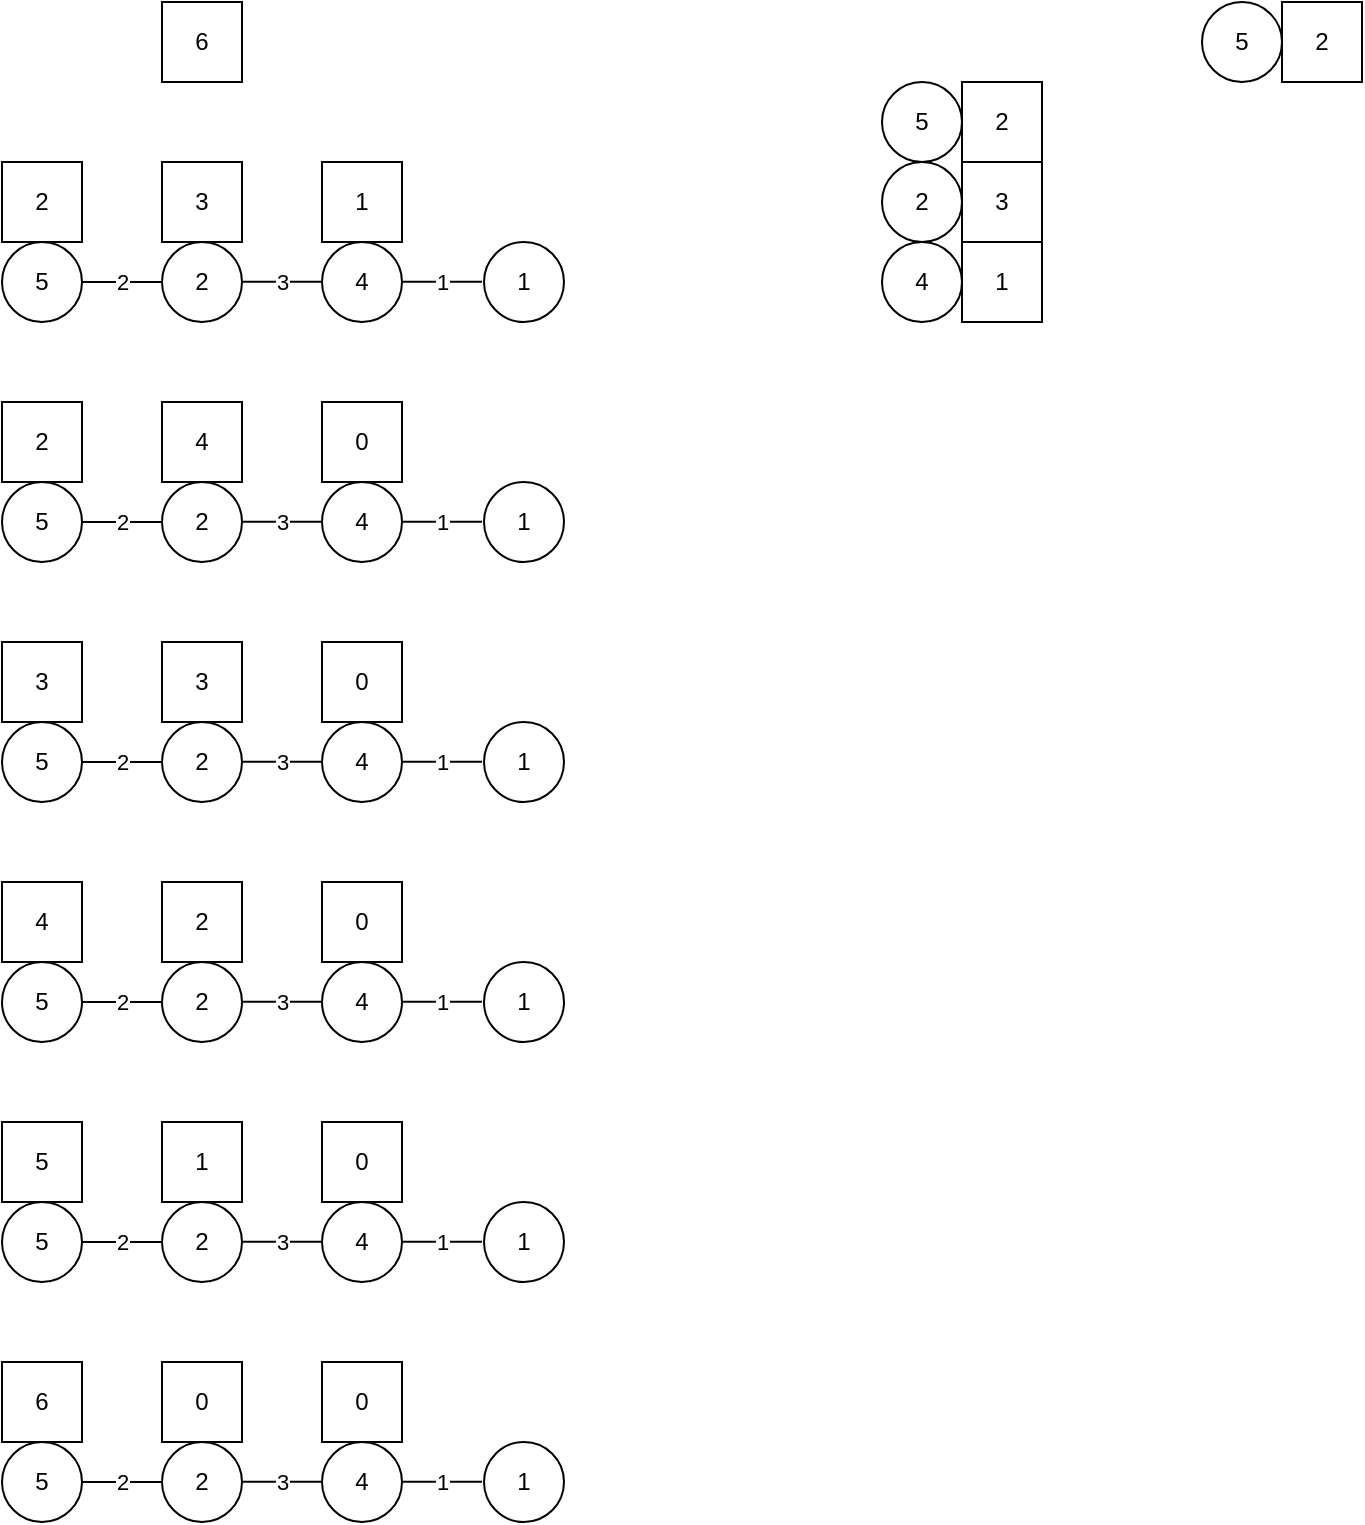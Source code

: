 <mxfile version="13.7.9" type="device"><diagram id="RBVxIJonJxKi0FNwwtUk" name="페이지-1"><mxGraphModel dx="434" dy="322" grid="1" gridSize="10" guides="1" tooltips="1" connect="1" arrows="1" fold="1" page="1" pageScale="1" pageWidth="10000" pageHeight="10000" math="0" shadow="0"><root><mxCell id="0"/><mxCell id="1" parent="0"/><mxCell id="TxScTEgRv560GxMOjIKQ-1" value="5" style="ellipse;whiteSpace=wrap;html=1;aspect=fixed;" parent="1" vertex="1"><mxGeometry x="360" y="400" width="40" height="40" as="geometry"/></mxCell><mxCell id="TxScTEgRv560GxMOjIKQ-2" value="2" style="ellipse;whiteSpace=wrap;html=1;aspect=fixed;" parent="1" vertex="1"><mxGeometry x="440" y="400" width="40" height="40" as="geometry"/></mxCell><mxCell id="TxScTEgRv560GxMOjIKQ-3" value="4" style="ellipse;whiteSpace=wrap;html=1;aspect=fixed;" parent="1" vertex="1"><mxGeometry x="520" y="400" width="40" height="40" as="geometry"/></mxCell><mxCell id="TxScTEgRv560GxMOjIKQ-4" value="1" style="ellipse;whiteSpace=wrap;html=1;aspect=fixed;" parent="1" vertex="1"><mxGeometry x="601" y="400" width="40" height="40" as="geometry"/></mxCell><mxCell id="TxScTEgRv560GxMOjIKQ-5" value="2" style="endArrow=none;html=1;exitX=1;exitY=0.5;exitDx=0;exitDy=0;entryX=0;entryY=0.5;entryDx=0;entryDy=0;" parent="1" source="TxScTEgRv560GxMOjIKQ-1" target="TxScTEgRv560GxMOjIKQ-2" edge="1"><mxGeometry width="50" height="50" relative="1" as="geometry"><mxPoint x="500" y="460" as="sourcePoint"/><mxPoint x="550" y="410" as="targetPoint"/></mxGeometry></mxCell><mxCell id="TxScTEgRv560GxMOjIKQ-6" value="3" style="endArrow=none;html=1;exitX=1;exitY=0.5;exitDx=0;exitDy=0;entryX=0;entryY=0.5;entryDx=0;entryDy=0;" parent="1" edge="1"><mxGeometry width="50" height="50" relative="1" as="geometry"><mxPoint x="480" y="419.9" as="sourcePoint"/><mxPoint x="520" y="419.9" as="targetPoint"/></mxGeometry></mxCell><mxCell id="TxScTEgRv560GxMOjIKQ-7" value="1" style="endArrow=none;html=1;exitX=1;exitY=0.5;exitDx=0;exitDy=0;entryX=0;entryY=0.5;entryDx=0;entryDy=0;" parent="1" edge="1"><mxGeometry width="50" height="50" relative="1" as="geometry"><mxPoint x="560" y="419.9" as="sourcePoint"/><mxPoint x="600" y="419.9" as="targetPoint"/></mxGeometry></mxCell><mxCell id="TxScTEgRv560GxMOjIKQ-22" value="6" style="rounded=0;whiteSpace=wrap;html=1;" parent="1" vertex="1"><mxGeometry x="440" y="280" width="40" height="40" as="geometry"/></mxCell><mxCell id="TxScTEgRv560GxMOjIKQ-24" value="2" style="rounded=0;whiteSpace=wrap;html=1;" parent="1" vertex="1"><mxGeometry x="360" y="360" width="40" height="40" as="geometry"/></mxCell><mxCell id="TxScTEgRv560GxMOjIKQ-25" value="3" style="rounded=0;whiteSpace=wrap;html=1;" parent="1" vertex="1"><mxGeometry x="440" y="360" width="40" height="40" as="geometry"/></mxCell><mxCell id="TxScTEgRv560GxMOjIKQ-26" value="1" style="rounded=0;whiteSpace=wrap;html=1;" parent="1" vertex="1"><mxGeometry x="520" y="360" width="40" height="40" as="geometry"/></mxCell><mxCell id="TxScTEgRv560GxMOjIKQ-31" value="5" style="ellipse;whiteSpace=wrap;html=1;aspect=fixed;" parent="1" vertex="1"><mxGeometry x="360" y="520" width="40" height="40" as="geometry"/></mxCell><mxCell id="TxScTEgRv560GxMOjIKQ-32" value="2" style="ellipse;whiteSpace=wrap;html=1;aspect=fixed;" parent="1" vertex="1"><mxGeometry x="440" y="520" width="40" height="40" as="geometry"/></mxCell><mxCell id="TxScTEgRv560GxMOjIKQ-33" value="4" style="ellipse;whiteSpace=wrap;html=1;aspect=fixed;" parent="1" vertex="1"><mxGeometry x="520" y="520" width="40" height="40" as="geometry"/></mxCell><mxCell id="TxScTEgRv560GxMOjIKQ-34" value="1" style="ellipse;whiteSpace=wrap;html=1;aspect=fixed;" parent="1" vertex="1"><mxGeometry x="601" y="520" width="40" height="40" as="geometry"/></mxCell><mxCell id="TxScTEgRv560GxMOjIKQ-35" value="2" style="endArrow=none;html=1;exitX=1;exitY=0.5;exitDx=0;exitDy=0;entryX=0;entryY=0.5;entryDx=0;entryDy=0;" parent="1" source="TxScTEgRv560GxMOjIKQ-31" target="TxScTEgRv560GxMOjIKQ-32" edge="1"><mxGeometry width="50" height="50" relative="1" as="geometry"><mxPoint x="500" y="580" as="sourcePoint"/><mxPoint x="550" y="530" as="targetPoint"/></mxGeometry></mxCell><mxCell id="TxScTEgRv560GxMOjIKQ-36" value="3" style="endArrow=none;html=1;exitX=1;exitY=0.5;exitDx=0;exitDy=0;entryX=0;entryY=0.5;entryDx=0;entryDy=0;" parent="1" edge="1"><mxGeometry width="50" height="50" relative="1" as="geometry"><mxPoint x="480" y="539.9" as="sourcePoint"/><mxPoint x="520" y="539.9" as="targetPoint"/></mxGeometry></mxCell><mxCell id="TxScTEgRv560GxMOjIKQ-37" value="1" style="endArrow=none;html=1;exitX=1;exitY=0.5;exitDx=0;exitDy=0;entryX=0;entryY=0.5;entryDx=0;entryDy=0;" parent="1" edge="1"><mxGeometry width="50" height="50" relative="1" as="geometry"><mxPoint x="560" y="539.9" as="sourcePoint"/><mxPoint x="600" y="539.9" as="targetPoint"/></mxGeometry></mxCell><mxCell id="TxScTEgRv560GxMOjIKQ-38" value="2" style="rounded=0;whiteSpace=wrap;html=1;" parent="1" vertex="1"><mxGeometry x="360" y="480" width="40" height="40" as="geometry"/></mxCell><mxCell id="TxScTEgRv560GxMOjIKQ-39" value="4" style="rounded=0;whiteSpace=wrap;html=1;" parent="1" vertex="1"><mxGeometry x="440" y="480" width="40" height="40" as="geometry"/></mxCell><mxCell id="TxScTEgRv560GxMOjIKQ-40" value="0" style="rounded=0;whiteSpace=wrap;html=1;" parent="1" vertex="1"><mxGeometry x="520" y="480" width="40" height="40" as="geometry"/></mxCell><mxCell id="TxScTEgRv560GxMOjIKQ-41" value="5" style="ellipse;whiteSpace=wrap;html=1;aspect=fixed;" parent="1" vertex="1"><mxGeometry x="360" y="640" width="40" height="40" as="geometry"/></mxCell><mxCell id="TxScTEgRv560GxMOjIKQ-42" value="2" style="ellipse;whiteSpace=wrap;html=1;aspect=fixed;" parent="1" vertex="1"><mxGeometry x="440" y="640" width="40" height="40" as="geometry"/></mxCell><mxCell id="TxScTEgRv560GxMOjIKQ-43" value="4" style="ellipse;whiteSpace=wrap;html=1;aspect=fixed;" parent="1" vertex="1"><mxGeometry x="520" y="640" width="40" height="40" as="geometry"/></mxCell><mxCell id="TxScTEgRv560GxMOjIKQ-44" value="1" style="ellipse;whiteSpace=wrap;html=1;aspect=fixed;" parent="1" vertex="1"><mxGeometry x="601" y="640" width="40" height="40" as="geometry"/></mxCell><mxCell id="TxScTEgRv560GxMOjIKQ-45" value="2" style="endArrow=none;html=1;exitX=1;exitY=0.5;exitDx=0;exitDy=0;entryX=0;entryY=0.5;entryDx=0;entryDy=0;" parent="1" source="TxScTEgRv560GxMOjIKQ-41" target="TxScTEgRv560GxMOjIKQ-42" edge="1"><mxGeometry width="50" height="50" relative="1" as="geometry"><mxPoint x="500" y="700" as="sourcePoint"/><mxPoint x="550" y="650" as="targetPoint"/></mxGeometry></mxCell><mxCell id="TxScTEgRv560GxMOjIKQ-46" value="3" style="endArrow=none;html=1;exitX=1;exitY=0.5;exitDx=0;exitDy=0;entryX=0;entryY=0.5;entryDx=0;entryDy=0;" parent="1" edge="1"><mxGeometry width="50" height="50" relative="1" as="geometry"><mxPoint x="480" y="659.9" as="sourcePoint"/><mxPoint x="520" y="659.9" as="targetPoint"/></mxGeometry></mxCell><mxCell id="TxScTEgRv560GxMOjIKQ-47" value="1" style="endArrow=none;html=1;exitX=1;exitY=0.5;exitDx=0;exitDy=0;entryX=0;entryY=0.5;entryDx=0;entryDy=0;" parent="1" edge="1"><mxGeometry width="50" height="50" relative="1" as="geometry"><mxPoint x="560" y="659.9" as="sourcePoint"/><mxPoint x="600" y="659.9" as="targetPoint"/></mxGeometry></mxCell><mxCell id="TxScTEgRv560GxMOjIKQ-48" value="3" style="rounded=0;whiteSpace=wrap;html=1;" parent="1" vertex="1"><mxGeometry x="360" y="600" width="40" height="40" as="geometry"/></mxCell><mxCell id="TxScTEgRv560GxMOjIKQ-49" value="3" style="rounded=0;whiteSpace=wrap;html=1;" parent="1" vertex="1"><mxGeometry x="440" y="600" width="40" height="40" as="geometry"/></mxCell><mxCell id="TxScTEgRv560GxMOjIKQ-50" value="0" style="rounded=0;whiteSpace=wrap;html=1;" parent="1" vertex="1"><mxGeometry x="520" y="600" width="40" height="40" as="geometry"/></mxCell><mxCell id="TxScTEgRv560GxMOjIKQ-52" value="5" style="ellipse;whiteSpace=wrap;html=1;aspect=fixed;" parent="1" vertex="1"><mxGeometry x="360" y="760" width="40" height="40" as="geometry"/></mxCell><mxCell id="TxScTEgRv560GxMOjIKQ-53" value="2" style="ellipse;whiteSpace=wrap;html=1;aspect=fixed;" parent="1" vertex="1"><mxGeometry x="440" y="760" width="40" height="40" as="geometry"/></mxCell><mxCell id="TxScTEgRv560GxMOjIKQ-54" value="4" style="ellipse;whiteSpace=wrap;html=1;aspect=fixed;" parent="1" vertex="1"><mxGeometry x="520" y="760" width="40" height="40" as="geometry"/></mxCell><mxCell id="TxScTEgRv560GxMOjIKQ-55" value="1" style="ellipse;whiteSpace=wrap;html=1;aspect=fixed;" parent="1" vertex="1"><mxGeometry x="601" y="760" width="40" height="40" as="geometry"/></mxCell><mxCell id="TxScTEgRv560GxMOjIKQ-56" value="2" style="endArrow=none;html=1;exitX=1;exitY=0.5;exitDx=0;exitDy=0;entryX=0;entryY=0.5;entryDx=0;entryDy=0;" parent="1" source="TxScTEgRv560GxMOjIKQ-52" target="TxScTEgRv560GxMOjIKQ-53" edge="1"><mxGeometry width="50" height="50" relative="1" as="geometry"><mxPoint x="500" y="820" as="sourcePoint"/><mxPoint x="550" y="770" as="targetPoint"/></mxGeometry></mxCell><mxCell id="TxScTEgRv560GxMOjIKQ-57" value="3" style="endArrow=none;html=1;exitX=1;exitY=0.5;exitDx=0;exitDy=0;entryX=0;entryY=0.5;entryDx=0;entryDy=0;" parent="1" edge="1"><mxGeometry width="50" height="50" relative="1" as="geometry"><mxPoint x="480.0" y="779.9" as="sourcePoint"/><mxPoint x="520" y="779.9" as="targetPoint"/></mxGeometry></mxCell><mxCell id="TxScTEgRv560GxMOjIKQ-58" value="1" style="endArrow=none;html=1;exitX=1;exitY=0.5;exitDx=0;exitDy=0;entryX=0;entryY=0.5;entryDx=0;entryDy=0;" parent="1" edge="1"><mxGeometry width="50" height="50" relative="1" as="geometry"><mxPoint x="560" y="779.9" as="sourcePoint"/><mxPoint x="600" y="779.9" as="targetPoint"/></mxGeometry></mxCell><mxCell id="TxScTEgRv560GxMOjIKQ-59" value="4" style="rounded=0;whiteSpace=wrap;html=1;" parent="1" vertex="1"><mxGeometry x="360" y="720" width="40" height="40" as="geometry"/></mxCell><mxCell id="TxScTEgRv560GxMOjIKQ-60" value="2" style="rounded=0;whiteSpace=wrap;html=1;" parent="1" vertex="1"><mxGeometry x="440" y="720" width="40" height="40" as="geometry"/></mxCell><mxCell id="TxScTEgRv560GxMOjIKQ-61" value="0" style="rounded=0;whiteSpace=wrap;html=1;" parent="1" vertex="1"><mxGeometry x="520" y="720" width="40" height="40" as="geometry"/></mxCell><mxCell id="TxScTEgRv560GxMOjIKQ-62" value="5" style="ellipse;whiteSpace=wrap;html=1;aspect=fixed;" parent="1" vertex="1"><mxGeometry x="360" y="880" width="40" height="40" as="geometry"/></mxCell><mxCell id="TxScTEgRv560GxMOjIKQ-63" value="2" style="ellipse;whiteSpace=wrap;html=1;aspect=fixed;" parent="1" vertex="1"><mxGeometry x="440" y="880" width="40" height="40" as="geometry"/></mxCell><mxCell id="TxScTEgRv560GxMOjIKQ-64" value="4" style="ellipse;whiteSpace=wrap;html=1;aspect=fixed;" parent="1" vertex="1"><mxGeometry x="520" y="880" width="40" height="40" as="geometry"/></mxCell><mxCell id="TxScTEgRv560GxMOjIKQ-65" value="1" style="ellipse;whiteSpace=wrap;html=1;aspect=fixed;" parent="1" vertex="1"><mxGeometry x="601" y="880" width="40" height="40" as="geometry"/></mxCell><mxCell id="TxScTEgRv560GxMOjIKQ-66" value="2" style="endArrow=none;html=1;exitX=1;exitY=0.5;exitDx=0;exitDy=0;entryX=0;entryY=0.5;entryDx=0;entryDy=0;" parent="1" source="TxScTEgRv560GxMOjIKQ-62" target="TxScTEgRv560GxMOjIKQ-63" edge="1"><mxGeometry width="50" height="50" relative="1" as="geometry"><mxPoint x="500" y="940" as="sourcePoint"/><mxPoint x="550" y="890" as="targetPoint"/></mxGeometry></mxCell><mxCell id="TxScTEgRv560GxMOjIKQ-67" value="3" style="endArrow=none;html=1;exitX=1;exitY=0.5;exitDx=0;exitDy=0;entryX=0;entryY=0.5;entryDx=0;entryDy=0;" parent="1" edge="1"><mxGeometry width="50" height="50" relative="1" as="geometry"><mxPoint x="480.0" y="899.9" as="sourcePoint"/><mxPoint x="520" y="899.9" as="targetPoint"/></mxGeometry></mxCell><mxCell id="TxScTEgRv560GxMOjIKQ-68" value="1" style="endArrow=none;html=1;exitX=1;exitY=0.5;exitDx=0;exitDy=0;entryX=0;entryY=0.5;entryDx=0;entryDy=0;" parent="1" edge="1"><mxGeometry width="50" height="50" relative="1" as="geometry"><mxPoint x="560" y="899.9" as="sourcePoint"/><mxPoint x="600" y="899.9" as="targetPoint"/></mxGeometry></mxCell><mxCell id="TxScTEgRv560GxMOjIKQ-69" value="5" style="rounded=0;whiteSpace=wrap;html=1;" parent="1" vertex="1"><mxGeometry x="360" y="840" width="40" height="40" as="geometry"/></mxCell><mxCell id="TxScTEgRv560GxMOjIKQ-70" value="1" style="rounded=0;whiteSpace=wrap;html=1;" parent="1" vertex="1"><mxGeometry x="440" y="840" width="40" height="40" as="geometry"/></mxCell><mxCell id="TxScTEgRv560GxMOjIKQ-71" value="0" style="rounded=0;whiteSpace=wrap;html=1;" parent="1" vertex="1"><mxGeometry x="520" y="840" width="40" height="40" as="geometry"/></mxCell><mxCell id="TxScTEgRv560GxMOjIKQ-72" value="5" style="ellipse;whiteSpace=wrap;html=1;aspect=fixed;" parent="1" vertex="1"><mxGeometry x="360" y="1000" width="40" height="40" as="geometry"/></mxCell><mxCell id="TxScTEgRv560GxMOjIKQ-73" value="2" style="ellipse;whiteSpace=wrap;html=1;aspect=fixed;" parent="1" vertex="1"><mxGeometry x="440" y="1000" width="40" height="40" as="geometry"/></mxCell><mxCell id="TxScTEgRv560GxMOjIKQ-74" value="4" style="ellipse;whiteSpace=wrap;html=1;aspect=fixed;" parent="1" vertex="1"><mxGeometry x="520" y="1000" width="40" height="40" as="geometry"/></mxCell><mxCell id="TxScTEgRv560GxMOjIKQ-75" value="1" style="ellipse;whiteSpace=wrap;html=1;aspect=fixed;" parent="1" vertex="1"><mxGeometry x="601" y="1000" width="40" height="40" as="geometry"/></mxCell><mxCell id="TxScTEgRv560GxMOjIKQ-76" value="2" style="endArrow=none;html=1;exitX=1;exitY=0.5;exitDx=0;exitDy=0;entryX=0;entryY=0.5;entryDx=0;entryDy=0;" parent="1" source="TxScTEgRv560GxMOjIKQ-72" target="TxScTEgRv560GxMOjIKQ-73" edge="1"><mxGeometry width="50" height="50" relative="1" as="geometry"><mxPoint x="500" y="1060" as="sourcePoint"/><mxPoint x="550" y="1010" as="targetPoint"/></mxGeometry></mxCell><mxCell id="TxScTEgRv560GxMOjIKQ-77" value="3" style="endArrow=none;html=1;exitX=1;exitY=0.5;exitDx=0;exitDy=0;entryX=0;entryY=0.5;entryDx=0;entryDy=0;" parent="1" edge="1"><mxGeometry width="50" height="50" relative="1" as="geometry"><mxPoint x="480.0" y="1019.9" as="sourcePoint"/><mxPoint x="520" y="1019.9" as="targetPoint"/></mxGeometry></mxCell><mxCell id="TxScTEgRv560GxMOjIKQ-78" value="1" style="endArrow=none;html=1;exitX=1;exitY=0.5;exitDx=0;exitDy=0;entryX=0;entryY=0.5;entryDx=0;entryDy=0;" parent="1" edge="1"><mxGeometry width="50" height="50" relative="1" as="geometry"><mxPoint x="560" y="1019.9" as="sourcePoint"/><mxPoint x="600" y="1019.9" as="targetPoint"/></mxGeometry></mxCell><mxCell id="TxScTEgRv560GxMOjIKQ-79" value="6" style="rounded=0;whiteSpace=wrap;html=1;" parent="1" vertex="1"><mxGeometry x="360" y="960" width="40" height="40" as="geometry"/></mxCell><mxCell id="TxScTEgRv560GxMOjIKQ-80" value="0" style="rounded=0;whiteSpace=wrap;html=1;" parent="1" vertex="1"><mxGeometry x="440" y="960" width="40" height="40" as="geometry"/></mxCell><mxCell id="TxScTEgRv560GxMOjIKQ-81" value="0" style="rounded=0;whiteSpace=wrap;html=1;" parent="1" vertex="1"><mxGeometry x="520" y="960" width="40" height="40" as="geometry"/></mxCell><mxCell id="JXnxno7e_I5VtMujJEbE-1" value="5" style="ellipse;whiteSpace=wrap;html=1;aspect=fixed;" vertex="1" parent="1"><mxGeometry x="800" y="320" width="40" height="40" as="geometry"/></mxCell><mxCell id="JXnxno7e_I5VtMujJEbE-2" value="2" style="rounded=0;whiteSpace=wrap;html=1;" vertex="1" parent="1"><mxGeometry x="840" y="320" width="40" height="40" as="geometry"/></mxCell><mxCell id="JXnxno7e_I5VtMujJEbE-3" value="2" style="ellipse;whiteSpace=wrap;html=1;aspect=fixed;" vertex="1" parent="1"><mxGeometry x="800" y="360" width="40" height="40" as="geometry"/></mxCell><mxCell id="JXnxno7e_I5VtMujJEbE-4" value="3" style="rounded=0;whiteSpace=wrap;html=1;" vertex="1" parent="1"><mxGeometry x="840" y="360" width="40" height="40" as="geometry"/></mxCell><mxCell id="JXnxno7e_I5VtMujJEbE-5" value="4" style="ellipse;whiteSpace=wrap;html=1;aspect=fixed;" vertex="1" parent="1"><mxGeometry x="800" y="400" width="40" height="40" as="geometry"/></mxCell><mxCell id="JXnxno7e_I5VtMujJEbE-6" value="1" style="rounded=0;whiteSpace=wrap;html=1;" vertex="1" parent="1"><mxGeometry x="840" y="400" width="40" height="40" as="geometry"/></mxCell><mxCell id="JXnxno7e_I5VtMujJEbE-7" value="5" style="ellipse;whiteSpace=wrap;html=1;aspect=fixed;" vertex="1" parent="1"><mxGeometry x="960" y="280" width="40" height="40" as="geometry"/></mxCell><mxCell id="JXnxno7e_I5VtMujJEbE-8" value="2" style="rounded=0;whiteSpace=wrap;html=1;" vertex="1" parent="1"><mxGeometry x="1000" y="280" width="40" height="40" as="geometry"/></mxCell></root></mxGraphModel></diagram></mxfile>